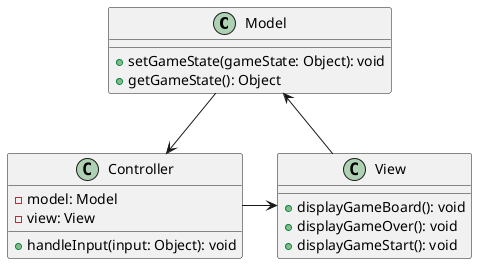 @startuml

class Model {
    +setGameState(gameState: Object): void
    +getGameState(): Object
}

class View {
    +displayGameBoard(): void
    +displayGameOver(): void
    +displayGameStart(): void
}

class Controller {
    -model: Model
    -view: View
    +handleInput(input: Object): void
}

Model -> Controller
Controller -> View
View --> Model
@enduml
